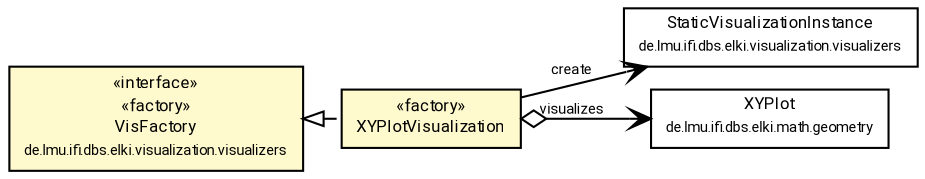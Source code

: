 #!/usr/local/bin/dot
#
# Class diagram 
# Generated by UMLGraph version R5_7_2-60-g0e99a6 (http://www.spinellis.gr/umlgraph/)
#

digraph G {
	graph [fontnames="svg"]
	edge [fontname="Roboto",fontsize=7,labelfontname="Roboto",labelfontsize=7,color="black"];
	node [fontname="Roboto",fontcolor="black",fontsize=8,shape=plaintext,margin=0,width=0,height=0];
	nodesep=0.15;
	ranksep=0.25;
	rankdir=LR;
	// de.lmu.ifi.dbs.elki.visualization.visualizers.VisFactory
	c11014391 [label=<<table title="de.lmu.ifi.dbs.elki.visualization.visualizers.VisFactory" border="0" cellborder="1" cellspacing="0" cellpadding="2" bgcolor="LemonChiffon" href="../VisFactory.html" target="_parent">
		<tr><td><table border="0" cellspacing="0" cellpadding="1">
		<tr><td align="center" balign="center"> &#171;interface&#187; </td></tr>
		<tr><td align="center" balign="center"> &#171;factory&#187; </td></tr>
		<tr><td align="center" balign="center"> <font face="Roboto">VisFactory</font> </td></tr>
		<tr><td align="center" balign="center"> <font face="Roboto" point-size="7.0">de.lmu.ifi.dbs.elki.visualization.visualizers</font> </td></tr>
		</table></td></tr>
		</table>>, URL="../VisFactory.html"];
	// de.lmu.ifi.dbs.elki.visualization.visualizers.StaticVisualizationInstance
	c11014397 [label=<<table title="de.lmu.ifi.dbs.elki.visualization.visualizers.StaticVisualizationInstance" border="0" cellborder="1" cellspacing="0" cellpadding="2" href="../StaticVisualizationInstance.html" target="_parent">
		<tr><td><table border="0" cellspacing="0" cellpadding="1">
		<tr><td align="center" balign="center"> <font face="Roboto">StaticVisualizationInstance</font> </td></tr>
		<tr><td align="center" balign="center"> <font face="Roboto" point-size="7.0">de.lmu.ifi.dbs.elki.visualization.visualizers</font> </td></tr>
		</table></td></tr>
		</table>>, URL="../StaticVisualizationInstance.html"];
	// de.lmu.ifi.dbs.elki.visualization.visualizers.visunproj.XYPlotVisualization
	c11014417 [label=<<table title="de.lmu.ifi.dbs.elki.visualization.visualizers.visunproj.XYPlotVisualization" border="0" cellborder="1" cellspacing="0" cellpadding="2" bgcolor="lemonChiffon" href="XYPlotVisualization.html" target="_parent">
		<tr><td><table border="0" cellspacing="0" cellpadding="1">
		<tr><td align="center" balign="center"> &#171;factory&#187; </td></tr>
		<tr><td align="center" balign="center"> <font face="Roboto">XYPlotVisualization</font> </td></tr>
		</table></td></tr>
		</table>>, URL="XYPlotVisualization.html"];
	// de.lmu.ifi.dbs.elki.math.geometry.XYPlot
	c11015837 [label=<<table title="de.lmu.ifi.dbs.elki.math.geometry.XYPlot" border="0" cellborder="1" cellspacing="0" cellpadding="2" href="../../../math/geometry/XYPlot.html" target="_parent">
		<tr><td><table border="0" cellspacing="0" cellpadding="1">
		<tr><td align="center" balign="center"> <font face="Roboto">XYPlot</font> </td></tr>
		<tr><td align="center" balign="center"> <font face="Roboto" point-size="7.0">de.lmu.ifi.dbs.elki.math.geometry</font> </td></tr>
		</table></td></tr>
		</table>>, URL="../../../math/geometry/XYPlot.html"];
	// de.lmu.ifi.dbs.elki.visualization.visualizers.visunproj.XYPlotVisualization implements de.lmu.ifi.dbs.elki.visualization.visualizers.VisFactory
	c11014391 -> c11014417 [arrowtail=empty,style=dashed,dir=back,weight=9];
	// de.lmu.ifi.dbs.elki.visualization.visualizers.visunproj.XYPlotVisualization navhas de.lmu.ifi.dbs.elki.math.geometry.XYPlot
	c11014417 -> c11015837 [arrowhead=open,arrowtail=ediamond,dir=both,weight=3,label="visualizes"];
	// de.lmu.ifi.dbs.elki.visualization.visualizers.visunproj.XYPlotVisualization navassoc de.lmu.ifi.dbs.elki.visualization.visualizers.StaticVisualizationInstance
	c11014417 -> c11014397 [arrowhead=open,weight=1,label="create"];
}

